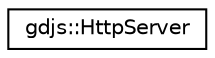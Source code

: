 digraph "Graphical Class Hierarchy"
{
  edge [fontname="Helvetica",fontsize="10",labelfontname="Helvetica",labelfontsize="10"];
  node [fontname="Helvetica",fontsize="10",shape=record];
  rankdir="LR";
  Node1 [label="gdjs::HttpServer",height=0.2,width=0.4,color="black", fillcolor="white", style="filled",URL="$d5/d19/classgdjs_1_1_http_server.html",tooltip="A very simple web server. "];
}
